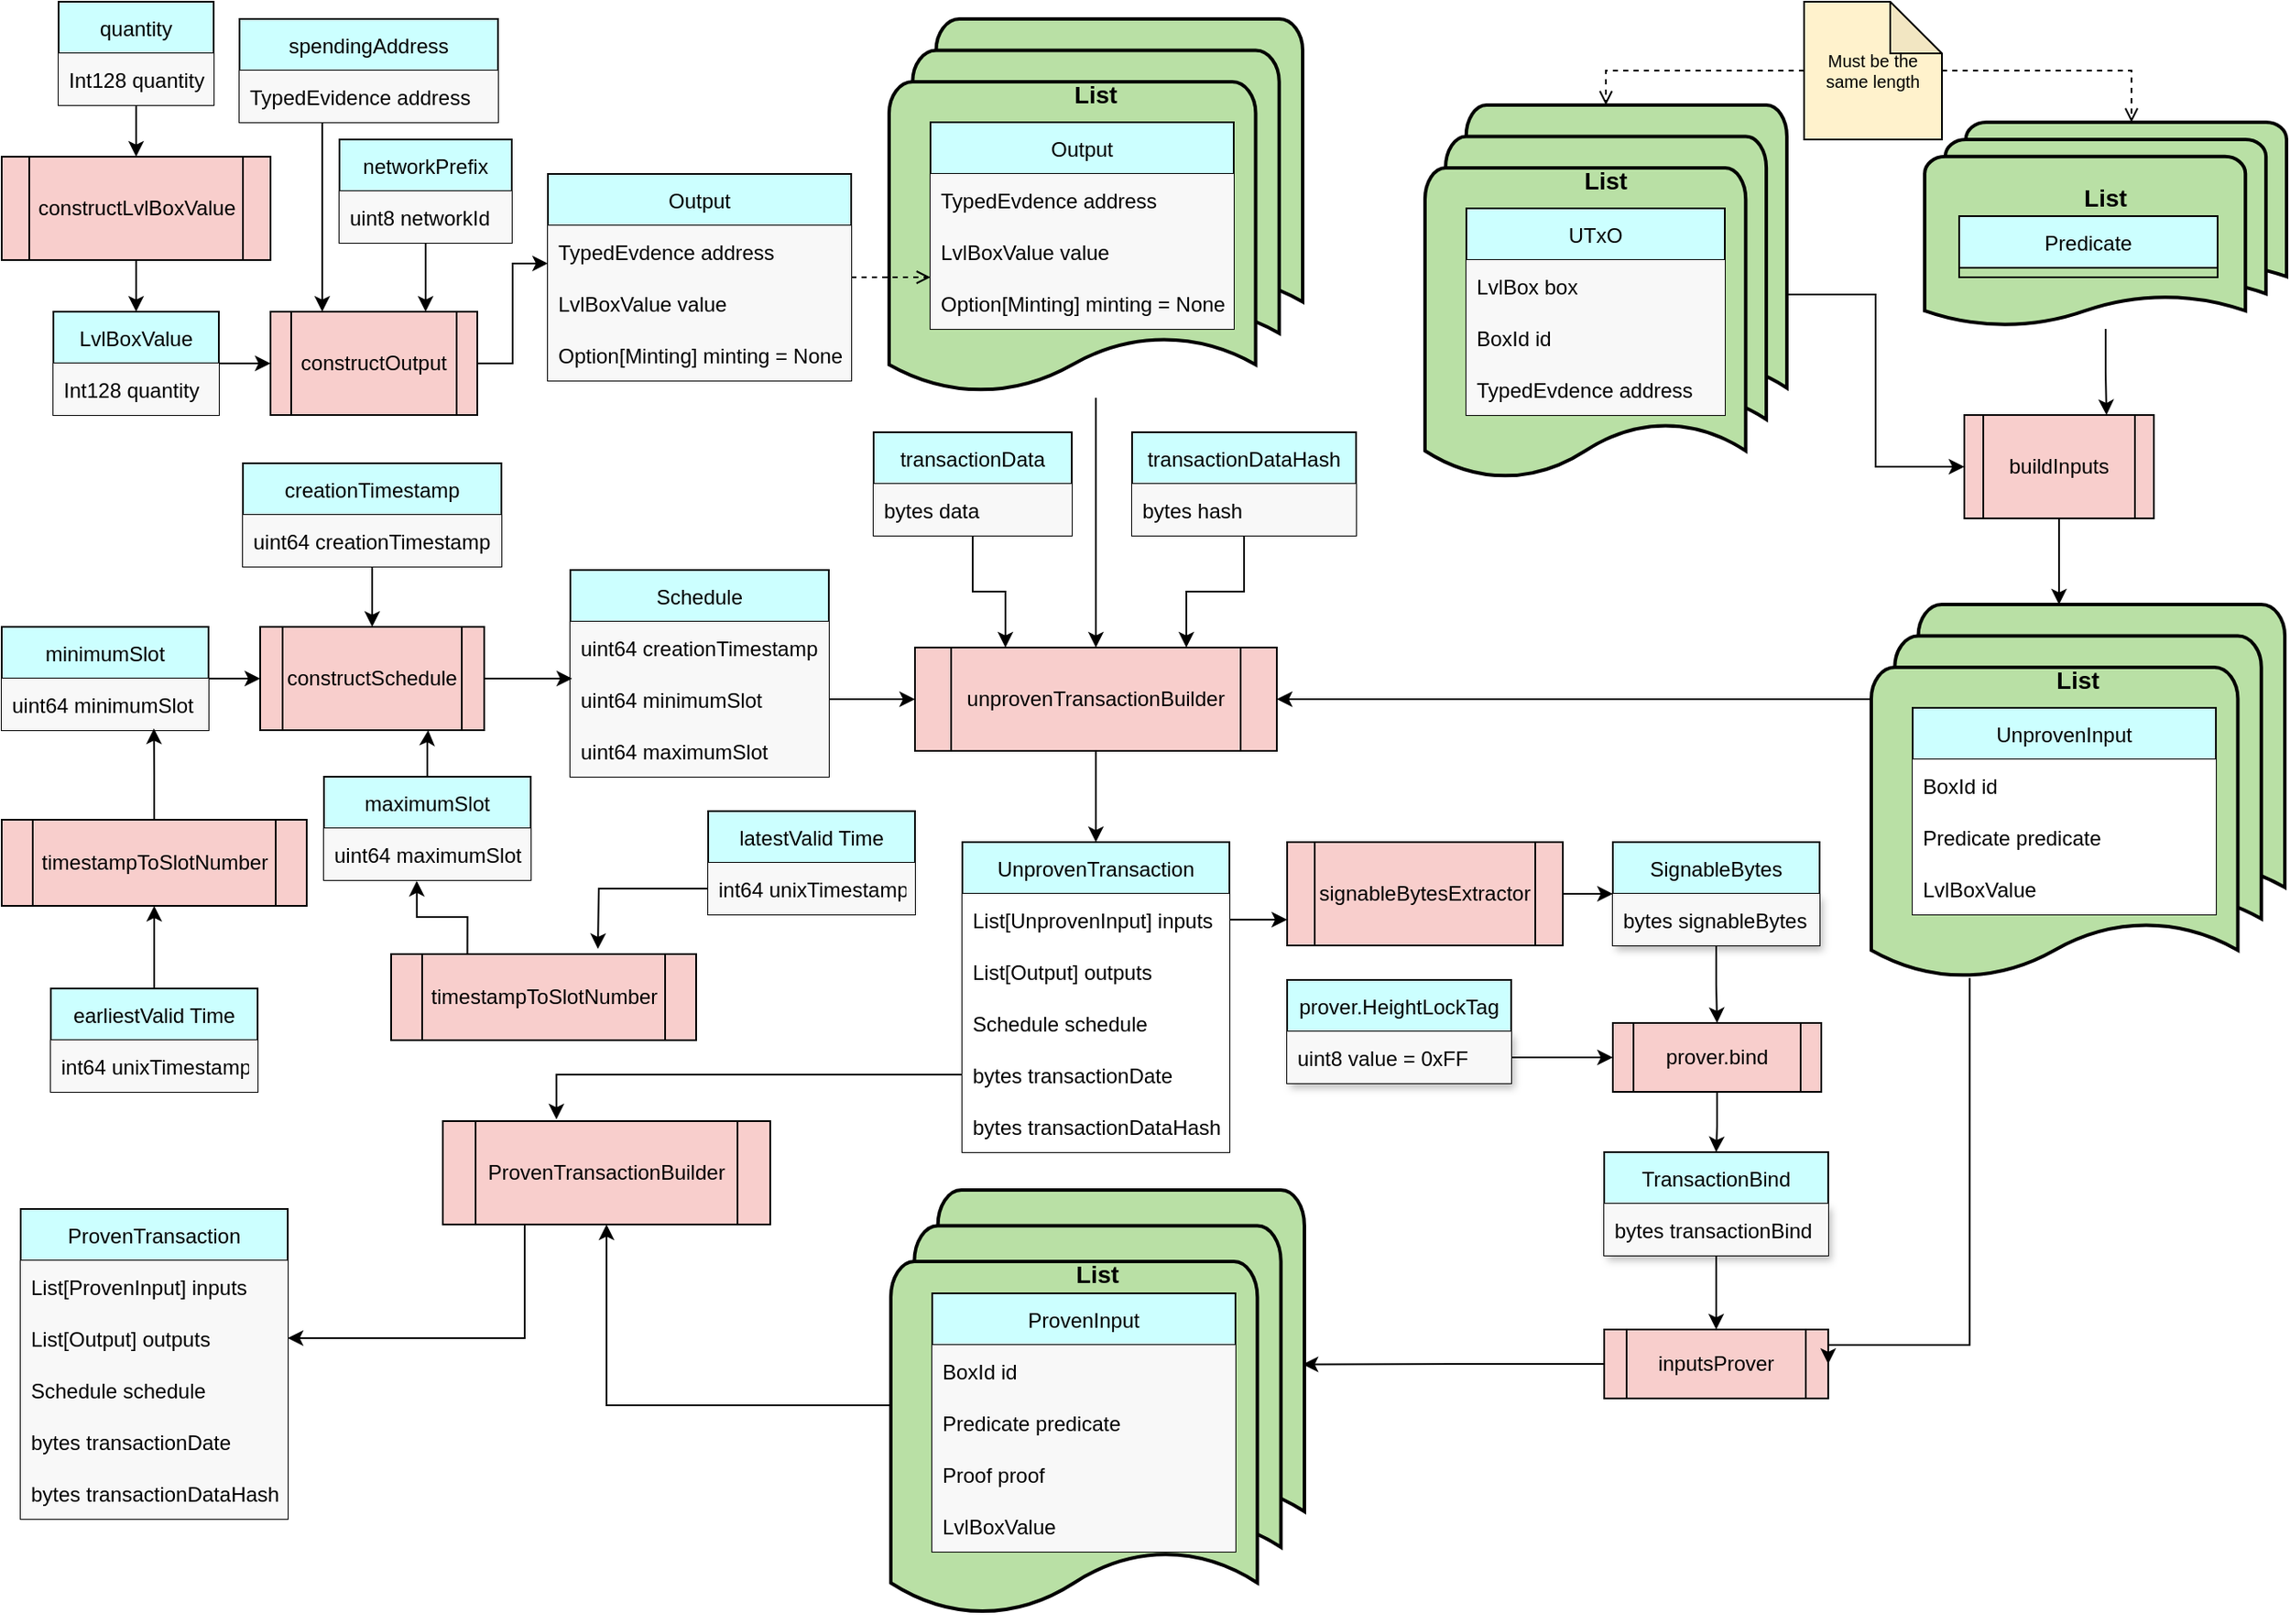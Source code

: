 <mxfile version="20.3.0" type="device"><diagram name="Page-1" id="5d7acffa-a066-3a61-03fe-96351882024d"><mxGraphModel dx="1874" dy="731" grid="1" gridSize="10" guides="1" tooltips="1" connect="1" arrows="1" fold="1" page="1" pageScale="1" pageWidth="1400" pageHeight="850" background="#ffffff" math="0" shadow="0"><root><mxCell id="0"/><mxCell id="1" parent="0"/><mxCell id="sriWzOIjUSl8KiTfI3hD-91" style="edgeStyle=orthogonalEdgeStyle;rounded=0;orthogonalLoop=1;jettySize=auto;html=1;entryX=0.5;entryY=0;entryDx=0;entryDy=0;fontSize=10;endArrow=classic;endFill=1;" parent="1" source="OVQh3rsFYcIik5YzVQmS-1" target="sriWzOIjUSl8KiTfI3hD-85" edge="1"><mxGeometry relative="1" as="geometry"/></mxCell><mxCell id="OVQh3rsFYcIik5YzVQmS-1" value="unprovenTransactionBuilder" style="shape=process;whiteSpace=wrap;html=1;backgroundOutline=1;fillColor=#F8CECC;" parent="1" vertex="1"><mxGeometry x="534" y="385" width="210" height="60" as="geometry"/></mxCell><mxCell id="OVQh3rsFYcIik5YzVQmS-2" value="Schedule" style="swimlane;fontStyle=0;childLayout=stackLayout;horizontal=1;startSize=30;horizontalStack=0;resizeParent=1;resizeParentMax=0;resizeLast=0;collapsible=1;marginBottom=0;fillColor=#CCFFFF;" parent="1" vertex="1"><mxGeometry x="334" y="340" width="150" height="120" as="geometry"/></mxCell><mxCell id="OVQh3rsFYcIik5YzVQmS-3" value="uint64 creationTimestamp" style="text;strokeColor=none;fillColor=#F8F8F8;align=left;verticalAlign=middle;spacingLeft=4;spacingRight=4;overflow=hidden;points=[[0,0.5],[1,0.5]];portConstraint=eastwest;rotatable=0;" parent="OVQh3rsFYcIik5YzVQmS-2" vertex="1"><mxGeometry y="30" width="150" height="30" as="geometry"/></mxCell><mxCell id="OVQh3rsFYcIik5YzVQmS-4" value="uint64 minimumSlot" style="text;strokeColor=none;fillColor=#F8F8F8;align=left;verticalAlign=middle;spacingLeft=4;spacingRight=4;overflow=hidden;points=[[0,0.5],[1,0.5]];portConstraint=eastwest;rotatable=0;" parent="OVQh3rsFYcIik5YzVQmS-2" vertex="1"><mxGeometry y="60" width="150" height="30" as="geometry"/></mxCell><mxCell id="OVQh3rsFYcIik5YzVQmS-5" value="uint64 maximumSlot" style="text;strokeColor=none;fillColor=#F8F8F8;align=left;verticalAlign=middle;spacingLeft=4;spacingRight=4;overflow=hidden;points=[[0,0.5],[1,0.5]];portConstraint=eastwest;rotatable=0;" parent="OVQh3rsFYcIik5YzVQmS-2" vertex="1"><mxGeometry y="90" width="150" height="30" as="geometry"/></mxCell><mxCell id="sriWzOIjUSl8KiTfI3hD-1" style="edgeStyle=orthogonalEdgeStyle;rounded=0;orthogonalLoop=1;jettySize=auto;html=1;entryX=0;entryY=0.5;entryDx=0;entryDy=0;" parent="1" source="OVQh3rsFYcIik5YzVQmS-4" target="OVQh3rsFYcIik5YzVQmS-1" edge="1"><mxGeometry relative="1" as="geometry"/></mxCell><mxCell id="sriWzOIjUSl8KiTfI3hD-3" style="edgeStyle=orthogonalEdgeStyle;rounded=0;orthogonalLoop=1;jettySize=auto;html=1;entryX=0.007;entryY=0.1;entryDx=0;entryDy=0;entryPerimeter=0;" parent="1" source="sriWzOIjUSl8KiTfI3hD-2" target="OVQh3rsFYcIik5YzVQmS-4" edge="1"><mxGeometry relative="1" as="geometry"/></mxCell><mxCell id="sriWzOIjUSl8KiTfI3hD-2" value="constructSchedule" style="shape=process;whiteSpace=wrap;html=1;backgroundOutline=1;fillColor=#F8CECC;" parent="1" vertex="1"><mxGeometry x="154" y="373" width="130" height="60" as="geometry"/></mxCell><mxCell id="sriWzOIjUSl8KiTfI3hD-9" style="edgeStyle=orthogonalEdgeStyle;rounded=0;orthogonalLoop=1;jettySize=auto;html=1;entryX=0.5;entryY=0;entryDx=0;entryDy=0;" parent="1" source="sriWzOIjUSl8KiTfI3hD-5" target="sriWzOIjUSl8KiTfI3hD-2" edge="1"><mxGeometry relative="1" as="geometry"/></mxCell><mxCell id="sriWzOIjUSl8KiTfI3hD-5" value="creationTimestamp" style="swimlane;fontStyle=0;childLayout=stackLayout;horizontal=1;startSize=30;horizontalStack=0;resizeParent=1;resizeParentMax=0;resizeLast=0;collapsible=1;marginBottom=0;fillColor=#CCFFFF;" parent="1" vertex="1"><mxGeometry x="144" y="278" width="150" height="60" as="geometry"/></mxCell><mxCell id="sriWzOIjUSl8KiTfI3hD-6" value="uint64 creationTimestamp" style="text;strokeColor=none;fillColor=#F8F8F8;align=left;verticalAlign=middle;spacingLeft=4;spacingRight=4;overflow=hidden;points=[[0,0.5],[1,0.5]];portConstraint=eastwest;rotatable=0;" parent="sriWzOIjUSl8KiTfI3hD-5" vertex="1"><mxGeometry y="30" width="150" height="30" as="geometry"/></mxCell><mxCell id="sriWzOIjUSl8KiTfI3hD-12" style="edgeStyle=orthogonalEdgeStyle;rounded=0;orthogonalLoop=1;jettySize=auto;html=1;entryX=0;entryY=0.5;entryDx=0;entryDy=0;" parent="1" source="sriWzOIjUSl8KiTfI3hD-10" target="sriWzOIjUSl8KiTfI3hD-2" edge="1"><mxGeometry relative="1" as="geometry"/></mxCell><mxCell id="sriWzOIjUSl8KiTfI3hD-10" value="minimumSlot" style="swimlane;fontStyle=0;childLayout=stackLayout;horizontal=1;startSize=30;horizontalStack=0;resizeParent=1;resizeParentMax=0;resizeLast=0;collapsible=1;marginBottom=0;fillColor=#CCFFFF;" parent="1" vertex="1"><mxGeometry x="4" y="373" width="120" height="60" as="geometry"/></mxCell><mxCell id="sriWzOIjUSl8KiTfI3hD-11" value="uint64 minimumSlot" style="text;strokeColor=none;fillColor=#F8F8F8;align=left;verticalAlign=middle;spacingLeft=4;spacingRight=4;overflow=hidden;points=[[0,0.5],[1,0.5]];portConstraint=eastwest;rotatable=0;" parent="sriWzOIjUSl8KiTfI3hD-10" vertex="1"><mxGeometry y="30" width="120" height="30" as="geometry"/></mxCell><mxCell id="sriWzOIjUSl8KiTfI3hD-15" style="edgeStyle=orthogonalEdgeStyle;rounded=0;orthogonalLoop=1;jettySize=auto;html=1;entryX=0.75;entryY=1;entryDx=0;entryDy=0;" parent="1" source="sriWzOIjUSl8KiTfI3hD-13" target="sriWzOIjUSl8KiTfI3hD-2" edge="1"><mxGeometry relative="1" as="geometry"/></mxCell><mxCell id="sriWzOIjUSl8KiTfI3hD-13" value="maximumSlot" style="swimlane;fontStyle=0;childLayout=stackLayout;horizontal=1;startSize=30;horizontalStack=0;resizeParent=1;resizeParentMax=0;resizeLast=0;collapsible=1;marginBottom=0;fillColor=#CCFFFF;" parent="1" vertex="1"><mxGeometry x="191" y="460" width="120" height="60" as="geometry"/></mxCell><mxCell id="sriWzOIjUSl8KiTfI3hD-14" value="uint64 maximumSlot" style="text;strokeColor=none;fillColor=#F8F8F8;align=left;verticalAlign=middle;spacingLeft=4;spacingRight=4;overflow=hidden;points=[[0,0.5],[1,0.5]];portConstraint=eastwest;rotatable=0;" parent="sriWzOIjUSl8KiTfI3hD-13" vertex="1"><mxGeometry y="30" width="120" height="30" as="geometry"/></mxCell><mxCell id="sriWzOIjUSl8KiTfI3hD-21" value="" style="group" parent="1" connectable="0" vertex="1"><mxGeometry x="830" y="70" width="210" height="220" as="geometry"/></mxCell><mxCell id="sriWzOIjUSl8KiTfI3hD-16" value="&lt;font style=&quot;&quot;&gt;&lt;font style=&quot;font-size: 10px;&quot;&gt;&lt;br&gt;&lt;/font&gt;&lt;br&gt;&lt;/font&gt;&lt;font style=&quot;font-size: 14px;&quot;&gt;&lt;b&gt;List&lt;/b&gt;&lt;/font&gt;" style="strokeWidth=2;html=1;shape=mxgraph.flowchart.multi-document;whiteSpace=wrap;fillColor=#B9E0A5;verticalAlign=top;" parent="sriWzOIjUSl8KiTfI3hD-21" vertex="1"><mxGeometry width="210" height="220" as="geometry"/></mxCell><mxCell id="sriWzOIjUSl8KiTfI3hD-17" value="UTxO" style="swimlane;fontStyle=0;childLayout=stackLayout;horizontal=1;startSize=30;horizontalStack=0;resizeParent=1;resizeParentMax=0;resizeLast=0;collapsible=1;marginBottom=0;fillColor=#CCFFFF;" parent="sriWzOIjUSl8KiTfI3hD-21" vertex="1"><mxGeometry x="24" y="60" width="150" height="120" as="geometry"/></mxCell><mxCell id="sriWzOIjUSl8KiTfI3hD-18" value="LvlBox box" style="text;strokeColor=none;fillColor=#F8F8F8;align=left;verticalAlign=middle;spacingLeft=4;spacingRight=4;overflow=hidden;points=[[0,0.5],[1,0.5]];portConstraint=eastwest;rotatable=0;" parent="sriWzOIjUSl8KiTfI3hD-17" vertex="1"><mxGeometry y="30" width="150" height="30" as="geometry"/></mxCell><mxCell id="sriWzOIjUSl8KiTfI3hD-19" value="BoxId id" style="text;strokeColor=none;fillColor=#F8F8F8;align=left;verticalAlign=middle;spacingLeft=4;spacingRight=4;overflow=hidden;points=[[0,0.5],[1,0.5]];portConstraint=eastwest;rotatable=0;" parent="sriWzOIjUSl8KiTfI3hD-17" vertex="1"><mxGeometry y="60" width="150" height="30" as="geometry"/></mxCell><mxCell id="sriWzOIjUSl8KiTfI3hD-20" value="TypedEvdence address" style="text;strokeColor=none;fillColor=#F8F8F8;align=left;verticalAlign=middle;spacingLeft=4;spacingRight=4;overflow=hidden;points=[[0,0.5],[1,0.5]];portConstraint=eastwest;rotatable=0;" parent="sriWzOIjUSl8KiTfI3hD-17" vertex="1"><mxGeometry y="90" width="150" height="30" as="geometry"/></mxCell><mxCell id="sriWzOIjUSl8KiTfI3hD-23" value="" style="group" parent="1" connectable="0" vertex="1"><mxGeometry x="519" y="20" width="240" height="220" as="geometry"/></mxCell><mxCell id="sriWzOIjUSl8KiTfI3hD-24" value="&lt;font style=&quot;&quot;&gt;&lt;font style=&quot;font-size: 10px;&quot;&gt;&lt;br&gt;&lt;/font&gt;&lt;br&gt;&lt;/font&gt;&lt;font style=&quot;font-size: 14px;&quot;&gt;&lt;b&gt;List&lt;/b&gt;&lt;/font&gt;" style="strokeWidth=2;html=1;shape=mxgraph.flowchart.multi-document;whiteSpace=wrap;fillColor=#B9E0A5;verticalAlign=top;" parent="sriWzOIjUSl8KiTfI3hD-23" vertex="1"><mxGeometry width="240" height="220" as="geometry"/></mxCell><mxCell id="sriWzOIjUSl8KiTfI3hD-25" value="Output" style="swimlane;fontStyle=0;childLayout=stackLayout;horizontal=1;startSize=30;horizontalStack=0;resizeParent=1;resizeParentMax=0;resizeLast=0;collapsible=1;marginBottom=0;fillColor=#CCFFFF;" parent="sriWzOIjUSl8KiTfI3hD-23" vertex="1"><mxGeometry x="24" y="60" width="176" height="120" as="geometry"/></mxCell><mxCell id="sriWzOIjUSl8KiTfI3hD-26" value="TypedEvdence address" style="text;strokeColor=none;fillColor=#F8F8F8;align=left;verticalAlign=middle;spacingLeft=4;spacingRight=4;overflow=hidden;points=[[0,0.5],[1,0.5]];portConstraint=eastwest;rotatable=0;" parent="sriWzOIjUSl8KiTfI3hD-25" vertex="1"><mxGeometry y="30" width="176" height="30" as="geometry"/></mxCell><mxCell id="sriWzOIjUSl8KiTfI3hD-27" value="LvlBoxValue value" style="text;strokeColor=none;fillColor=#F8F8F8;align=left;verticalAlign=middle;spacingLeft=4;spacingRight=4;overflow=hidden;points=[[0,0.5],[1,0.5]];portConstraint=eastwest;rotatable=0;" parent="sriWzOIjUSl8KiTfI3hD-25" vertex="1"><mxGeometry y="60" width="176" height="30" as="geometry"/></mxCell><mxCell id="sriWzOIjUSl8KiTfI3hD-28" value="Option[Minting] minting = None" style="text;strokeColor=none;fillColor=#F8F8F8;align=left;verticalAlign=middle;spacingLeft=4;spacingRight=4;overflow=hidden;points=[[0,0.5],[1,0.5]];portConstraint=eastwest;rotatable=0;" parent="sriWzOIjUSl8KiTfI3hD-25" vertex="1"><mxGeometry y="90" width="176" height="30" as="geometry"/></mxCell><mxCell id="sriWzOIjUSl8KiTfI3hD-29" style="edgeStyle=orthogonalEdgeStyle;rounded=0;orthogonalLoop=1;jettySize=auto;html=1;entryX=0.5;entryY=0;entryDx=0;entryDy=0;fontSize=10;" parent="1" source="sriWzOIjUSl8KiTfI3hD-24" target="OVQh3rsFYcIik5YzVQmS-1" edge="1"><mxGeometry relative="1" as="geometry"/></mxCell><mxCell id="sriWzOIjUSl8KiTfI3hD-33" style="edgeStyle=orthogonalEdgeStyle;rounded=0;orthogonalLoop=1;jettySize=auto;html=1;entryX=0.5;entryY=0;entryDx=0;entryDy=0;fontSize=10;" parent="1" source="sriWzOIjUSl8KiTfI3hD-30" target="sriWzOIjUSl8KiTfI3hD-32" edge="1"><mxGeometry relative="1" as="geometry"/></mxCell><mxCell id="sriWzOIjUSl8KiTfI3hD-30" value="quantity" style="swimlane;fontStyle=0;childLayout=stackLayout;horizontal=1;startSize=30;horizontalStack=0;resizeParent=1;resizeParentMax=0;resizeLast=0;collapsible=1;marginBottom=0;fillColor=#CCFFFF;" parent="1" vertex="1"><mxGeometry x="37" y="10" width="90" height="60" as="geometry"/></mxCell><mxCell id="sriWzOIjUSl8KiTfI3hD-31" value="Int128 quantity" style="text;strokeColor=none;fillColor=#F8F8F8;align=left;verticalAlign=middle;spacingLeft=4;spacingRight=4;overflow=hidden;points=[[0,0.5],[1,0.5]];portConstraint=eastwest;rotatable=0;" parent="sriWzOIjUSl8KiTfI3hD-30" vertex="1"><mxGeometry y="30" width="90" height="30" as="geometry"/></mxCell><mxCell id="sriWzOIjUSl8KiTfI3hD-37" style="edgeStyle=orthogonalEdgeStyle;rounded=0;orthogonalLoop=1;jettySize=auto;html=1;entryX=0.5;entryY=0;entryDx=0;entryDy=0;fontSize=10;" parent="1" source="sriWzOIjUSl8KiTfI3hD-32" target="sriWzOIjUSl8KiTfI3hD-34" edge="1"><mxGeometry relative="1" as="geometry"/></mxCell><mxCell id="sriWzOIjUSl8KiTfI3hD-32" value="constructLvlBoxValue" style="shape=process;whiteSpace=wrap;html=1;backgroundOutline=1;fillColor=#F8CECC;" parent="1" vertex="1"><mxGeometry x="4" y="100" width="156" height="60" as="geometry"/></mxCell><mxCell id="sriWzOIjUSl8KiTfI3hD-39" style="edgeStyle=orthogonalEdgeStyle;rounded=0;orthogonalLoop=1;jettySize=auto;html=1;fontSize=10;" parent="1" source="sriWzOIjUSl8KiTfI3hD-34" target="sriWzOIjUSl8KiTfI3hD-38" edge="1"><mxGeometry relative="1" as="geometry"/></mxCell><mxCell id="sriWzOIjUSl8KiTfI3hD-34" value="LvlBoxValue" style="swimlane;fontStyle=0;childLayout=stackLayout;horizontal=1;startSize=30;horizontalStack=0;resizeParent=1;resizeParentMax=0;resizeLast=0;collapsible=1;marginBottom=0;fillColor=#CCFFFF;" parent="1" vertex="1"><mxGeometry x="34" y="190" width="96" height="60" as="geometry"/></mxCell><mxCell id="sriWzOIjUSl8KiTfI3hD-35" value="Int128 quantity" style="text;strokeColor=none;fillColor=#F8F8F8;align=left;verticalAlign=middle;spacingLeft=4;spacingRight=4;overflow=hidden;points=[[0,0.5],[1,0.5]];portConstraint=eastwest;rotatable=0;" parent="sriWzOIjUSl8KiTfI3hD-34" vertex="1"><mxGeometry y="30" width="96" height="30" as="geometry"/></mxCell><mxCell id="sriWzOIjUSl8KiTfI3hD-51" style="edgeStyle=orthogonalEdgeStyle;rounded=0;orthogonalLoop=1;jettySize=auto;html=1;entryX=0;entryY=0.733;entryDx=0;entryDy=0;entryPerimeter=0;fontSize=10;exitX=1;exitY=0.5;exitDx=0;exitDy=0;" parent="1" source="sriWzOIjUSl8KiTfI3hD-38" target="sriWzOIjUSl8KiTfI3hD-48" edge="1"><mxGeometry relative="1" as="geometry"/></mxCell><mxCell id="sriWzOIjUSl8KiTfI3hD-38" value="constructOutput" style="shape=process;whiteSpace=wrap;html=1;backgroundOutline=1;fillColor=#F8CECC;" parent="1" vertex="1"><mxGeometry x="160" y="190" width="120" height="60" as="geometry"/></mxCell><mxCell id="sriWzOIjUSl8KiTfI3hD-43" style="edgeStyle=orthogonalEdgeStyle;rounded=0;orthogonalLoop=1;jettySize=auto;html=1;entryX=0.25;entryY=0;entryDx=0;entryDy=0;fontSize=10;exitX=0.32;exitY=1;exitDx=0;exitDy=0;exitPerimeter=0;" parent="1" source="sriWzOIjUSl8KiTfI3hD-41" target="sriWzOIjUSl8KiTfI3hD-38" edge="1"><mxGeometry relative="1" as="geometry"/></mxCell><mxCell id="sriWzOIjUSl8KiTfI3hD-40" value="spendingAddress" style="swimlane;fontStyle=0;childLayout=stackLayout;horizontal=1;startSize=30;horizontalStack=0;resizeParent=1;resizeParentMax=0;resizeLast=0;collapsible=1;marginBottom=0;fillColor=#CCFFFF;" parent="1" vertex="1"><mxGeometry x="142" y="20" width="150" height="60" as="geometry"/></mxCell><mxCell id="sriWzOIjUSl8KiTfI3hD-41" value="TypedEvidence address" style="text;strokeColor=none;fillColor=#F8F8F8;align=left;verticalAlign=middle;spacingLeft=4;spacingRight=4;overflow=hidden;points=[[0,0.5],[1,0.5]];portConstraint=eastwest;rotatable=0;" parent="sriWzOIjUSl8KiTfI3hD-40" vertex="1"><mxGeometry y="30" width="150" height="30" as="geometry"/></mxCell><mxCell id="sriWzOIjUSl8KiTfI3hD-46" style="edgeStyle=orthogonalEdgeStyle;rounded=0;orthogonalLoop=1;jettySize=auto;html=1;entryX=0.75;entryY=0;entryDx=0;entryDy=0;fontSize=10;" parent="1" source="sriWzOIjUSl8KiTfI3hD-44" target="sriWzOIjUSl8KiTfI3hD-38" edge="1"><mxGeometry relative="1" as="geometry"/></mxCell><mxCell id="sriWzOIjUSl8KiTfI3hD-44" value="networkPrefix" style="swimlane;fontStyle=0;childLayout=stackLayout;horizontal=1;startSize=30;horizontalStack=0;resizeParent=1;resizeParentMax=0;resizeLast=0;collapsible=1;marginBottom=0;fillColor=#CCFFFF;" parent="1" vertex="1"><mxGeometry x="200" y="90" width="100" height="60" as="geometry"/></mxCell><mxCell id="sriWzOIjUSl8KiTfI3hD-45" value="uint8 networkId" style="text;strokeColor=none;fillColor=#F8F8F8;align=left;verticalAlign=middle;spacingLeft=4;spacingRight=4;overflow=hidden;points=[[0,0.5],[1,0.5]];portConstraint=eastwest;rotatable=0;" parent="sriWzOIjUSl8KiTfI3hD-44" vertex="1"><mxGeometry y="30" width="100" height="30" as="geometry"/></mxCell><mxCell id="sriWzOIjUSl8KiTfI3hD-54" style="edgeStyle=orthogonalEdgeStyle;rounded=0;orthogonalLoop=1;jettySize=auto;html=1;entryX=0;entryY=0.75;entryDx=0;entryDy=0;fontSize=10;dashed=1;endArrow=open;endFill=0;" parent="1" source="sriWzOIjUSl8KiTfI3hD-47" target="sriWzOIjUSl8KiTfI3hD-25" edge="1"><mxGeometry relative="1" as="geometry"/></mxCell><mxCell id="sriWzOIjUSl8KiTfI3hD-47" value="Output" style="swimlane;fontStyle=0;childLayout=stackLayout;horizontal=1;startSize=30;horizontalStack=0;resizeParent=1;resizeParentMax=0;resizeLast=0;collapsible=1;marginBottom=0;fillColor=#CCFFFF;" parent="1" vertex="1"><mxGeometry x="321" y="110" width="176" height="120" as="geometry"/></mxCell><mxCell id="sriWzOIjUSl8KiTfI3hD-48" value="TypedEvdence address" style="text;strokeColor=none;fillColor=#F8F8F8;align=left;verticalAlign=middle;spacingLeft=4;spacingRight=4;overflow=hidden;points=[[0,0.5],[1,0.5]];portConstraint=eastwest;rotatable=0;" parent="sriWzOIjUSl8KiTfI3hD-47" vertex="1"><mxGeometry y="30" width="176" height="30" as="geometry"/></mxCell><mxCell id="sriWzOIjUSl8KiTfI3hD-49" value="LvlBoxValue value" style="text;strokeColor=none;fillColor=#F8F8F8;align=left;verticalAlign=middle;spacingLeft=4;spacingRight=4;overflow=hidden;points=[[0,0.5],[1,0.5]];portConstraint=eastwest;rotatable=0;" parent="sriWzOIjUSl8KiTfI3hD-47" vertex="1"><mxGeometry y="60" width="176" height="30" as="geometry"/></mxCell><mxCell id="sriWzOIjUSl8KiTfI3hD-50" value="Option[Minting] minting = None" style="text;strokeColor=none;fillColor=#F8F8F8;align=left;verticalAlign=middle;spacingLeft=4;spacingRight=4;overflow=hidden;points=[[0,0.5],[1,0.5]];portConstraint=eastwest;rotatable=0;" parent="sriWzOIjUSl8KiTfI3hD-47" vertex="1"><mxGeometry y="90" width="176" height="30" as="geometry"/></mxCell><mxCell id="sriWzOIjUSl8KiTfI3hD-68" style="edgeStyle=orthogonalEdgeStyle;rounded=0;orthogonalLoop=1;jettySize=auto;html=1;entryX=0.75;entryY=0;entryDx=0;entryDy=0;fontSize=10;endArrow=classic;endFill=1;" parent="1" source="sriWzOIjUSl8KiTfI3hD-56" target="sriWzOIjUSl8KiTfI3hD-65" edge="1"><mxGeometry relative="1" as="geometry"/></mxCell><mxCell id="sriWzOIjUSl8KiTfI3hD-56" value="&lt;font style=&quot;&quot;&gt;&lt;font style=&quot;font-size: 10px;&quot;&gt;&lt;br&gt;&lt;/font&gt;&lt;br&gt;&lt;/font&gt;&lt;font style=&quot;font-size: 14px;&quot;&gt;&lt;b&gt;List&lt;/b&gt;&lt;/font&gt;" style="strokeWidth=2;html=1;shape=mxgraph.flowchart.multi-document;whiteSpace=wrap;fillColor=#B9E0A5;verticalAlign=top;" parent="1" vertex="1"><mxGeometry x="1120" y="80" width="210" height="120" as="geometry"/></mxCell><mxCell id="sriWzOIjUSl8KiTfI3hD-62" style="edgeStyle=orthogonalEdgeStyle;rounded=0;orthogonalLoop=1;jettySize=auto;html=1;entryX=0.5;entryY=0;entryDx=0;entryDy=0;entryPerimeter=0;dashed=1;fontSize=10;endArrow=open;endFill=0;" parent="1" source="sriWzOIjUSl8KiTfI3hD-61" target="sriWzOIjUSl8KiTfI3hD-16" edge="1"><mxGeometry relative="1" as="geometry"/></mxCell><mxCell id="sriWzOIjUSl8KiTfI3hD-64" style="edgeStyle=orthogonalEdgeStyle;rounded=0;orthogonalLoop=1;jettySize=auto;html=1;dashed=1;fontSize=10;endArrow=open;endFill=0;" parent="1" source="sriWzOIjUSl8KiTfI3hD-61" edge="1"><mxGeometry relative="1" as="geometry"><mxPoint x="1240" y="80" as="targetPoint"/><Array as="points"><mxPoint x="1240" y="50"/></Array></mxGeometry></mxCell><mxCell id="sriWzOIjUSl8KiTfI3hD-61" value="Must be the same length" style="shape=note;whiteSpace=wrap;html=1;backgroundOutline=1;darkOpacity=0.05;fontSize=10;fillColor=#FFF2CC;" parent="1" vertex="1"><mxGeometry x="1050" y="10" width="80" height="80" as="geometry"/></mxCell><mxCell id="sriWzOIjUSl8KiTfI3hD-55" value="" style="group" parent="1" connectable="0" vertex="1"><mxGeometry x="1090" y="80" width="210" height="150" as="geometry"/></mxCell><mxCell id="sriWzOIjUSl8KiTfI3hD-57" value="Predicate" style="swimlane;fontStyle=0;childLayout=stackLayout;horizontal=1;startSize=30;horizontalStack=0;resizeParent=1;resizeParentMax=0;resizeLast=0;collapsible=1;marginBottom=0;fillColor=#CCFFFF;" parent="sriWzOIjUSl8KiTfI3hD-55" vertex="1"><mxGeometry x="50" y="54.55" width="150" height="35.45" as="geometry"/></mxCell><mxCell id="sriWzOIjUSl8KiTfI3hD-77" style="edgeStyle=orthogonalEdgeStyle;rounded=0;orthogonalLoop=1;jettySize=auto;html=1;entryX=0.454;entryY=0;entryDx=0;entryDy=0;entryPerimeter=0;fontSize=10;endArrow=classic;endFill=1;" parent="1" source="sriWzOIjUSl8KiTfI3hD-65" target="sriWzOIjUSl8KiTfI3hD-72" edge="1"><mxGeometry relative="1" as="geometry"/></mxCell><mxCell id="sriWzOIjUSl8KiTfI3hD-65" value="buildInputs" style="shape=process;whiteSpace=wrap;html=1;backgroundOutline=1;fillColor=#F8CECC;" parent="1" vertex="1"><mxGeometry x="1143" y="250" width="110" height="60" as="geometry"/></mxCell><mxCell id="sriWzOIjUSl8KiTfI3hD-67" style="edgeStyle=orthogonalEdgeStyle;rounded=0;orthogonalLoop=1;jettySize=auto;html=1;entryX=0;entryY=0.5;entryDx=0;entryDy=0;fontSize=10;endArrow=classic;endFill=1;" parent="1" source="sriWzOIjUSl8KiTfI3hD-16" target="sriWzOIjUSl8KiTfI3hD-65" edge="1"><mxGeometry relative="1" as="geometry"/></mxCell><mxCell id="sriWzOIjUSl8KiTfI3hD-71" value="" style="group" parent="1" connectable="0" vertex="1"><mxGeometry x="1089" y="360" width="240" height="220" as="geometry"/></mxCell><mxCell id="sriWzOIjUSl8KiTfI3hD-72" value="&lt;font style=&quot;&quot;&gt;&lt;font style=&quot;font-size: 10px;&quot;&gt;&lt;br&gt;&lt;/font&gt;&lt;br&gt;&lt;/font&gt;&lt;font style=&quot;font-size: 14px;&quot;&gt;&lt;b&gt;List&lt;/b&gt;&lt;/font&gt;" style="strokeWidth=2;html=1;shape=mxgraph.flowchart.multi-document;whiteSpace=wrap;fillColor=#B9E0A5;verticalAlign=top;" parent="sriWzOIjUSl8KiTfI3hD-71" vertex="1"><mxGeometry width="240" height="220" as="geometry"/></mxCell><mxCell id="sriWzOIjUSl8KiTfI3hD-73" value="UnprovenInput" style="swimlane;fontStyle=0;childLayout=stackLayout;horizontal=1;startSize=30;horizontalStack=0;resizeParent=1;resizeParentMax=0;resizeLast=0;collapsible=1;marginBottom=0;fillColor=#CCFFFF;" parent="sriWzOIjUSl8KiTfI3hD-71" vertex="1"><mxGeometry x="24" y="60" width="176" height="120" as="geometry"/></mxCell><mxCell id="sriWzOIjUSl8KiTfI3hD-74" value="BoxId id" style="text;strokeColor=none;fillColor=#FFFFFF;align=left;verticalAlign=middle;spacingLeft=4;spacingRight=4;overflow=hidden;points=[[0,0.5],[1,0.5]];portConstraint=eastwest;rotatable=0;" parent="sriWzOIjUSl8KiTfI3hD-73" vertex="1"><mxGeometry y="30" width="176" height="30" as="geometry"/></mxCell><mxCell id="sriWzOIjUSl8KiTfI3hD-75" value="Predicate predicate" style="text;strokeColor=none;fillColor=#FFFFFF;align=left;verticalAlign=middle;spacingLeft=4;spacingRight=4;overflow=hidden;points=[[0,0.5],[1,0.5]];portConstraint=eastwest;rotatable=0;" parent="sriWzOIjUSl8KiTfI3hD-73" vertex="1"><mxGeometry y="60" width="176" height="30" as="geometry"/></mxCell><mxCell id="sriWzOIjUSl8KiTfI3hD-76" value="LvlBoxValue" style="text;strokeColor=none;fillColor=#FFFFFF;align=left;verticalAlign=middle;spacingLeft=4;spacingRight=4;overflow=hidden;points=[[0,0.5],[1,0.5]];portConstraint=eastwest;rotatable=0;" parent="sriWzOIjUSl8KiTfI3hD-73" vertex="1"><mxGeometry y="90" width="176" height="30" as="geometry"/></mxCell><mxCell id="sriWzOIjUSl8KiTfI3hD-78" style="edgeStyle=orthogonalEdgeStyle;rounded=0;orthogonalLoop=1;jettySize=auto;html=1;entryX=1;entryY=0.5;entryDx=0;entryDy=0;fontSize=10;endArrow=classic;endFill=1;exitX=-0.004;exitY=0.25;exitDx=0;exitDy=0;exitPerimeter=0;" parent="1" source="sriWzOIjUSl8KiTfI3hD-72" target="OVQh3rsFYcIik5YzVQmS-1" edge="1"><mxGeometry relative="1" as="geometry"><mxPoint x="1090" y="450" as="sourcePoint"/><Array as="points"/></mxGeometry></mxCell><mxCell id="sriWzOIjUSl8KiTfI3hD-81" style="edgeStyle=orthogonalEdgeStyle;rounded=0;orthogonalLoop=1;jettySize=auto;html=1;entryX=0.25;entryY=0;entryDx=0;entryDy=0;fontSize=10;endArrow=classic;endFill=1;" parent="1" source="sriWzOIjUSl8KiTfI3hD-79" target="OVQh3rsFYcIik5YzVQmS-1" edge="1"><mxGeometry relative="1" as="geometry"/></mxCell><mxCell id="sriWzOIjUSl8KiTfI3hD-79" value="transactionData" style="swimlane;fontStyle=0;childLayout=stackLayout;horizontal=1;startSize=30;horizontalStack=0;resizeParent=1;resizeParentMax=0;resizeLast=0;collapsible=1;marginBottom=0;fillColor=#CCFFFF;" parent="1" vertex="1"><mxGeometry x="510" y="260" width="115" height="60" as="geometry"/></mxCell><mxCell id="sriWzOIjUSl8KiTfI3hD-80" value="bytes data" style="text;strokeColor=none;fillColor=#F8F8F8;align=left;verticalAlign=middle;spacingLeft=4;spacingRight=4;overflow=hidden;points=[[0,0.5],[1,0.5]];portConstraint=eastwest;rotatable=0;" parent="sriWzOIjUSl8KiTfI3hD-79" vertex="1"><mxGeometry y="30" width="115" height="30" as="geometry"/></mxCell><mxCell id="sriWzOIjUSl8KiTfI3hD-84" style="edgeStyle=orthogonalEdgeStyle;rounded=0;orthogonalLoop=1;jettySize=auto;html=1;entryX=0.75;entryY=0;entryDx=0;entryDy=0;fontSize=10;endArrow=classic;endFill=1;" parent="1" source="sriWzOIjUSl8KiTfI3hD-82" target="OVQh3rsFYcIik5YzVQmS-1" edge="1"><mxGeometry relative="1" as="geometry"/></mxCell><mxCell id="sriWzOIjUSl8KiTfI3hD-82" value="transactionDataHash" style="swimlane;fontStyle=0;childLayout=stackLayout;horizontal=1;startSize=30;horizontalStack=0;resizeParent=1;resizeParentMax=0;resizeLast=0;collapsible=1;marginBottom=0;fillColor=#CCFFFF;" parent="1" vertex="1"><mxGeometry x="660" y="260" width="130" height="60" as="geometry"/></mxCell><mxCell id="sriWzOIjUSl8KiTfI3hD-83" value="bytes hash" style="text;strokeColor=none;fillColor=#F8F8F8;align=left;verticalAlign=middle;spacingLeft=4;spacingRight=4;overflow=hidden;points=[[0,0.5],[1,0.5]];portConstraint=eastwest;rotatable=0;" parent="sriWzOIjUSl8KiTfI3hD-82" vertex="1"><mxGeometry y="30" width="130" height="30" as="geometry"/></mxCell><mxCell id="sriWzOIjUSl8KiTfI3hD-118" style="edgeStyle=orthogonalEdgeStyle;rounded=0;orthogonalLoop=1;jettySize=auto;html=1;entryX=0.347;entryY=-0.017;entryDx=0;entryDy=0;entryPerimeter=0;fontSize=18;endArrow=classic;endFill=1;" parent="1" source="sriWzOIjUSl8KiTfI3hD-89" target="sriWzOIjUSl8KiTfI3hD-116" edge="1"><mxGeometry relative="1" as="geometry"/></mxCell><mxCell id="sriWzOIjUSl8KiTfI3hD-85" value="UnprovenTransaction" style="swimlane;fontStyle=0;childLayout=stackLayout;horizontal=1;startSize=30;horizontalStack=0;resizeParent=1;resizeParentMax=0;resizeLast=0;collapsible=1;marginBottom=0;fillColor=#CCFFFF;container=0;" parent="1" vertex="1"><mxGeometry x="561.5" y="498" width="155" height="180" as="geometry"/></mxCell><mxCell id="sriWzOIjUSl8KiTfI3hD-86" value="List[UnprovenInput] inputs" style="text;strokeColor=none;fillColor=#FFFFFF;align=left;verticalAlign=middle;spacingLeft=4;spacingRight=4;overflow=hidden;points=[[0,0.5],[1,0.5]];portConstraint=eastwest;rotatable=0;" parent="sriWzOIjUSl8KiTfI3hD-85" vertex="1"><mxGeometry y="30" width="155" height="30" as="geometry"/></mxCell><mxCell id="sriWzOIjUSl8KiTfI3hD-87" value="List[Output] outputs" style="text;strokeColor=none;fillColor=#FFFFFF;align=left;verticalAlign=middle;spacingLeft=4;spacingRight=4;overflow=hidden;points=[[0,0.5],[1,0.5]];portConstraint=eastwest;rotatable=0;" parent="sriWzOIjUSl8KiTfI3hD-85" vertex="1"><mxGeometry y="60" width="155" height="30" as="geometry"/></mxCell><mxCell id="sriWzOIjUSl8KiTfI3hD-88" value="Schedule schedule" style="text;strokeColor=none;fillColor=#FFFFFF;align=left;verticalAlign=middle;spacingLeft=4;spacingRight=4;overflow=hidden;points=[[0,0.5],[1,0.5]];portConstraint=eastwest;rotatable=0;" parent="sriWzOIjUSl8KiTfI3hD-85" vertex="1"><mxGeometry y="90" width="155" height="30" as="geometry"/></mxCell><mxCell id="sriWzOIjUSl8KiTfI3hD-89" value="bytes transactionDate" style="text;strokeColor=none;fillColor=#FFFFFF;align=left;verticalAlign=middle;spacingLeft=4;spacingRight=4;overflow=hidden;points=[[0,0.5],[1,0.5]];portConstraint=eastwest;rotatable=0;" parent="sriWzOIjUSl8KiTfI3hD-85" vertex="1"><mxGeometry y="120" width="155" height="30" as="geometry"/></mxCell><mxCell id="sriWzOIjUSl8KiTfI3hD-90" value="bytes transactionDataHash" style="text;strokeColor=none;fillColor=#FFFFFF;align=left;verticalAlign=middle;spacingLeft=4;spacingRight=4;overflow=hidden;points=[[0,0.5],[1,0.5]];portConstraint=eastwest;rotatable=0;" parent="sriWzOIjUSl8KiTfI3hD-85" vertex="1"><mxGeometry y="150" width="155" height="30" as="geometry"/></mxCell><mxCell id="sriWzOIjUSl8KiTfI3hD-96" style="edgeStyle=orthogonalEdgeStyle;rounded=0;orthogonalLoop=1;jettySize=auto;html=1;exitX=1;exitY=0.5;exitDx=0;exitDy=0;fontSize=10;endArrow=classic;endFill=1;" parent="1" source="sriWzOIjUSl8KiTfI3hD-92" target="sriWzOIjUSl8KiTfI3hD-94" edge="1"><mxGeometry relative="1" as="geometry"/></mxCell><mxCell id="sriWzOIjUSl8KiTfI3hD-92" value="signableBytesExtractor" style="shape=process;whiteSpace=wrap;html=1;backgroundOutline=1;fillColor=#F8CECC;" parent="1" vertex="1"><mxGeometry x="750" y="498" width="160" height="60" as="geometry"/></mxCell><mxCell id="sriWzOIjUSl8KiTfI3hD-93" style="edgeStyle=orthogonalEdgeStyle;rounded=0;orthogonalLoop=1;jettySize=auto;html=1;entryX=0;entryY=0.75;entryDx=0;entryDy=0;fontSize=10;endArrow=classic;endFill=1;exitX=1;exitY=0.25;exitDx=0;exitDy=0;" parent="1" source="sriWzOIjUSl8KiTfI3hD-85" target="sriWzOIjUSl8KiTfI3hD-92" edge="1"><mxGeometry relative="1" as="geometry"><Array as="points"><mxPoint x="717" y="543"/></Array></mxGeometry></mxCell><mxCell id="sriWzOIjUSl8KiTfI3hD-98" style="edgeStyle=orthogonalEdgeStyle;rounded=0;orthogonalLoop=1;jettySize=auto;html=1;entryX=0.5;entryY=0;entryDx=0;entryDy=0;fontSize=10;endArrow=classic;endFill=1;" parent="1" source="sriWzOIjUSl8KiTfI3hD-94" target="sriWzOIjUSl8KiTfI3hD-97" edge="1"><mxGeometry relative="1" as="geometry"/></mxCell><mxCell id="sriWzOIjUSl8KiTfI3hD-94" value="SignableBytes" style="swimlane;fontStyle=0;childLayout=stackLayout;horizontal=1;startSize=30;horizontalStack=0;resizeParent=1;resizeParentMax=0;resizeLast=0;collapsible=1;marginBottom=0;fillColor=#CCFFFF;" parent="1" vertex="1"><mxGeometry x="939" y="498" width="120" height="60" as="geometry"/></mxCell><mxCell id="sriWzOIjUSl8KiTfI3hD-95" value="bytes signableBytes" style="text;strokeColor=none;fillColor=#F8F8F8;align=left;verticalAlign=middle;spacingLeft=4;spacingRight=4;overflow=hidden;points=[[0,0.5],[1,0.5]];portConstraint=eastwest;rotatable=0;shadow=1;" parent="sriWzOIjUSl8KiTfI3hD-94" vertex="1"><mxGeometry y="30" width="120" height="30" as="geometry"/></mxCell><mxCell id="sriWzOIjUSl8KiTfI3hD-104" style="edgeStyle=orthogonalEdgeStyle;rounded=0;orthogonalLoop=1;jettySize=auto;html=1;entryX=0.5;entryY=0;entryDx=0;entryDy=0;fontSize=10;endArrow=classic;endFill=1;" parent="1" source="sriWzOIjUSl8KiTfI3hD-97" target="sriWzOIjUSl8KiTfI3hD-102" edge="1"><mxGeometry relative="1" as="geometry"/></mxCell><mxCell id="sriWzOIjUSl8KiTfI3hD-97" value="prover.bind" style="shape=process;whiteSpace=wrap;html=1;backgroundOutline=1;fillColor=#F8CECC;" parent="1" vertex="1"><mxGeometry x="939" y="603" width="121" height="40" as="geometry"/></mxCell><mxCell id="sriWzOIjUSl8KiTfI3hD-99" value="prover.HeightLockTag" style="swimlane;fontStyle=0;childLayout=stackLayout;horizontal=1;startSize=30;horizontalStack=0;resizeParent=1;resizeParentMax=0;resizeLast=0;collapsible=1;marginBottom=0;fillColor=#CCFFFF;" parent="1" vertex="1"><mxGeometry x="750" y="578" width="130" height="60" as="geometry"/></mxCell><mxCell id="sriWzOIjUSl8KiTfI3hD-100" value="uint8 value = 0xFF" style="text;strokeColor=none;fillColor=#F8F8F8;align=left;verticalAlign=middle;spacingLeft=4;spacingRight=4;overflow=hidden;points=[[0,0.5],[1,0.5]];portConstraint=eastwest;rotatable=0;shadow=1;" parent="sriWzOIjUSl8KiTfI3hD-99" vertex="1"><mxGeometry y="30" width="130" height="30" as="geometry"/></mxCell><mxCell id="sriWzOIjUSl8KiTfI3hD-101" style="edgeStyle=orthogonalEdgeStyle;rounded=0;orthogonalLoop=1;jettySize=auto;html=1;entryX=0;entryY=0.5;entryDx=0;entryDy=0;fontSize=10;endArrow=classic;endFill=1;" parent="1" source="sriWzOIjUSl8KiTfI3hD-100" target="sriWzOIjUSl8KiTfI3hD-97" edge="1"><mxGeometry relative="1" as="geometry"/></mxCell><mxCell id="sriWzOIjUSl8KiTfI3hD-106" style="edgeStyle=orthogonalEdgeStyle;rounded=0;orthogonalLoop=1;jettySize=auto;html=1;entryX=0.5;entryY=0;entryDx=0;entryDy=0;fontSize=10;endArrow=classic;endFill=1;" parent="1" source="sriWzOIjUSl8KiTfI3hD-102" target="sriWzOIjUSl8KiTfI3hD-105" edge="1"><mxGeometry relative="1" as="geometry"/></mxCell><mxCell id="sriWzOIjUSl8KiTfI3hD-102" value="TransactionBind" style="swimlane;fontStyle=0;childLayout=stackLayout;horizontal=1;startSize=30;horizontalStack=0;resizeParent=1;resizeParentMax=0;resizeLast=0;collapsible=1;marginBottom=0;fillColor=#CCFFFF;" parent="1" vertex="1"><mxGeometry x="934" y="678" width="130" height="60" as="geometry"/></mxCell><mxCell id="sriWzOIjUSl8KiTfI3hD-103" value="bytes transactionBind" style="text;strokeColor=none;fillColor=#F8F8F8;align=left;verticalAlign=middle;spacingLeft=4;spacingRight=4;overflow=hidden;points=[[0,0.5],[1,0.5]];portConstraint=eastwest;rotatable=0;shadow=1;" parent="sriWzOIjUSl8KiTfI3hD-102" vertex="1"><mxGeometry y="30" width="130" height="30" as="geometry"/></mxCell><mxCell id="sriWzOIjUSl8KiTfI3hD-114" style="edgeStyle=orthogonalEdgeStyle;rounded=0;orthogonalLoop=1;jettySize=auto;html=1;entryX=0.996;entryY=0.405;entryDx=0;entryDy=0;entryPerimeter=0;fontSize=10;endArrow=classic;endFill=1;" parent="1" source="sriWzOIjUSl8KiTfI3hD-105" target="sriWzOIjUSl8KiTfI3hD-109" edge="1"><mxGeometry relative="1" as="geometry"/></mxCell><mxCell id="sriWzOIjUSl8KiTfI3hD-105" value="inputsProver" style="shape=process;whiteSpace=wrap;html=1;backgroundOutline=1;fillColor=#F8CECC;" parent="1" vertex="1"><mxGeometry x="934" y="781" width="130" height="40" as="geometry"/></mxCell><mxCell id="sriWzOIjUSl8KiTfI3hD-107" style="edgeStyle=orthogonalEdgeStyle;rounded=0;orthogonalLoop=1;jettySize=auto;html=1;entryX=1;entryY=0.5;entryDx=0;entryDy=0;fontSize=10;endArrow=classic;endFill=1;exitX=0.238;exitY=0.986;exitDx=0;exitDy=0;exitPerimeter=0;" parent="1" source="sriWzOIjUSl8KiTfI3hD-72" target="sriWzOIjUSl8KiTfI3hD-105" edge="1"><mxGeometry relative="1" as="geometry"><Array as="points"><mxPoint x="1146" y="790"/></Array></mxGeometry></mxCell><mxCell id="sriWzOIjUSl8KiTfI3hD-117" style="edgeStyle=orthogonalEdgeStyle;rounded=0;orthogonalLoop=1;jettySize=auto;html=1;entryX=0.5;entryY=1;entryDx=0;entryDy=0;fontSize=18;endArrow=classic;endFill=1;" parent="1" source="sriWzOIjUSl8KiTfI3hD-109" target="sriWzOIjUSl8KiTfI3hD-116" edge="1"><mxGeometry relative="1" as="geometry"/></mxCell><mxCell id="sriWzOIjUSl8KiTfI3hD-109" value="&lt;font style=&quot;&quot;&gt;&lt;font style=&quot;font-size: 10px;&quot;&gt;&lt;br&gt;&lt;/font&gt;&lt;font size=&quot;3&quot;&gt;&amp;nbsp;&lt;/font&gt;&lt;br&gt;&lt;/font&gt;&lt;font style=&quot;font-size: 14px;&quot;&gt;&lt;b&gt;List&lt;/b&gt;&lt;/font&gt;" style="strokeWidth=2;html=1;shape=mxgraph.flowchart.multi-document;whiteSpace=wrap;fillColor=#B9E0A5;verticalAlign=top;" parent="1" vertex="1"><mxGeometry x="520" y="700" width="240" height="250" as="geometry"/></mxCell><mxCell id="sriWzOIjUSl8KiTfI3hD-110" value="ProvenInput" style="swimlane;fontStyle=0;childLayout=stackLayout;horizontal=1;startSize=30;horizontalStack=0;resizeParent=1;resizeParentMax=0;resizeLast=0;collapsible=1;marginBottom=0;fillColor=#CCFFFF;" parent="1" vertex="1"><mxGeometry x="544" y="760" width="176" height="150" as="geometry"/></mxCell><mxCell id="sriWzOIjUSl8KiTfI3hD-111" value="BoxId id" style="text;strokeColor=none;fillColor=#F8F8F8;align=left;verticalAlign=middle;spacingLeft=4;spacingRight=4;overflow=hidden;points=[[0,0.5],[1,0.5]];portConstraint=eastwest;rotatable=0;" parent="sriWzOIjUSl8KiTfI3hD-110" vertex="1"><mxGeometry y="30" width="176" height="30" as="geometry"/></mxCell><mxCell id="sriWzOIjUSl8KiTfI3hD-112" value="Predicate predicate" style="text;strokeColor=none;fillColor=#F8F8F8;align=left;verticalAlign=middle;spacingLeft=4;spacingRight=4;overflow=hidden;points=[[0,0.5],[1,0.5]];portConstraint=eastwest;rotatable=0;" parent="sriWzOIjUSl8KiTfI3hD-110" vertex="1"><mxGeometry y="60" width="176" height="30" as="geometry"/></mxCell><mxCell id="sriWzOIjUSl8KiTfI3hD-113" value="Proof proof" style="text;strokeColor=none;fillColor=#F8F8F8;align=left;verticalAlign=middle;spacingLeft=4;spacingRight=4;overflow=hidden;points=[[0,0.5],[1,0.5]];portConstraint=eastwest;rotatable=0;" parent="sriWzOIjUSl8KiTfI3hD-110" vertex="1"><mxGeometry y="90" width="176" height="30" as="geometry"/></mxCell><mxCell id="sriWzOIjUSl8KiTfI3hD-115" value="LvlBoxValue" style="text;strokeColor=none;fillColor=#F8F8F8;align=left;verticalAlign=middle;spacingLeft=4;spacingRight=4;overflow=hidden;points=[[0,0.5],[1,0.5]];portConstraint=eastwest;rotatable=0;" parent="sriWzOIjUSl8KiTfI3hD-110" vertex="1"><mxGeometry y="120" width="176" height="30" as="geometry"/></mxCell><mxCell id="sriWzOIjUSl8KiTfI3hD-125" style="edgeStyle=orthogonalEdgeStyle;rounded=0;orthogonalLoop=1;jettySize=auto;html=1;entryX=1;entryY=0.5;entryDx=0;entryDy=0;fontSize=18;endArrow=classic;endFill=1;exitX=0.25;exitY=1;exitDx=0;exitDy=0;" parent="1" source="sriWzOIjUSl8KiTfI3hD-116" target="sriWzOIjUSl8KiTfI3hD-121" edge="1"><mxGeometry relative="1" as="geometry"/></mxCell><mxCell id="sriWzOIjUSl8KiTfI3hD-116" value="ProvenTransactionBuilder" style="shape=process;whiteSpace=wrap;html=1;backgroundOutline=1;fillColor=#F8CECC;" parent="1" vertex="1"><mxGeometry x="260" y="660" width="190" height="60" as="geometry"/></mxCell><mxCell id="sriWzOIjUSl8KiTfI3hD-119" value="ProvenTransaction" style="swimlane;fontStyle=0;childLayout=stackLayout;horizontal=1;startSize=30;horizontalStack=0;resizeParent=1;resizeParentMax=0;resizeLast=0;collapsible=1;marginBottom=0;fillColor=#CCFFFF;container=0;" parent="1" vertex="1"><mxGeometry x="15" y="711" width="155" height="180" as="geometry"/></mxCell><mxCell id="sriWzOIjUSl8KiTfI3hD-120" value="List[ProvenInput] inputs" style="text;strokeColor=none;fillColor=#F8F8F8;align=left;verticalAlign=middle;spacingLeft=4;spacingRight=4;overflow=hidden;points=[[0,0.5],[1,0.5]];portConstraint=eastwest;rotatable=0;" parent="sriWzOIjUSl8KiTfI3hD-119" vertex="1"><mxGeometry y="30" width="155" height="30" as="geometry"/></mxCell><mxCell id="sriWzOIjUSl8KiTfI3hD-121" value="List[Output] outputs" style="text;strokeColor=none;fillColor=#F8F8F8;align=left;verticalAlign=middle;spacingLeft=4;spacingRight=4;overflow=hidden;points=[[0,0.5],[1,0.5]];portConstraint=eastwest;rotatable=0;" parent="sriWzOIjUSl8KiTfI3hD-119" vertex="1"><mxGeometry y="60" width="155" height="30" as="geometry"/></mxCell><mxCell id="sriWzOIjUSl8KiTfI3hD-122" value="Schedule schedule" style="text;strokeColor=none;fillColor=#F8F8F8;align=left;verticalAlign=middle;spacingLeft=4;spacingRight=4;overflow=hidden;points=[[0,0.5],[1,0.5]];portConstraint=eastwest;rotatable=0;" parent="sriWzOIjUSl8KiTfI3hD-119" vertex="1"><mxGeometry y="90" width="155" height="30" as="geometry"/></mxCell><mxCell id="sriWzOIjUSl8KiTfI3hD-123" value="bytes transactionDate" style="text;strokeColor=none;fillColor=#F8F8F8;align=left;verticalAlign=middle;spacingLeft=4;spacingRight=4;overflow=hidden;points=[[0,0.5],[1,0.5]];portConstraint=eastwest;rotatable=0;" parent="sriWzOIjUSl8KiTfI3hD-119" vertex="1"><mxGeometry y="120" width="155" height="30" as="geometry"/></mxCell><mxCell id="sriWzOIjUSl8KiTfI3hD-124" value="bytes transactionDataHash" style="text;strokeColor=none;fillColor=#F8F8F8;align=left;verticalAlign=middle;spacingLeft=4;spacingRight=4;overflow=hidden;points=[[0,0.5],[1,0.5]];portConstraint=eastwest;rotatable=0;" parent="sriWzOIjUSl8KiTfI3hD-119" vertex="1"><mxGeometry y="150" width="155" height="30" as="geometry"/></mxCell><mxCell id="sriWzOIjUSl8KiTfI3hD-126" value="latestValid Time" style="swimlane;fontStyle=0;childLayout=stackLayout;horizontal=1;startSize=30;horizontalStack=0;resizeParent=1;resizeParentMax=0;resizeLast=0;collapsible=1;marginBottom=0;fillColor=#CCFFFF;" parent="1" vertex="1"><mxGeometry x="414" y="480" width="120" height="60" as="geometry"/></mxCell><mxCell id="sriWzOIjUSl8KiTfI3hD-127" value="int64 unixTimestamp" style="text;strokeColor=none;fillColor=#F8F8F8;align=left;verticalAlign=middle;spacingLeft=4;spacingRight=4;overflow=hidden;points=[[0,0.5],[1,0.5]];portConstraint=eastwest;rotatable=0;" parent="sriWzOIjUSl8KiTfI3hD-126" vertex="1"><mxGeometry y="30" width="120" height="30" as="geometry"/></mxCell><mxCell id="sriWzOIjUSl8KiTfI3hD-129" style="edgeStyle=orthogonalEdgeStyle;rounded=0;orthogonalLoop=1;jettySize=auto;html=1;entryX=0.449;entryY=1.016;entryDx=0;entryDy=0;entryPerimeter=0;fontSize=18;endArrow=classic;endFill=1;exitX=0.25;exitY=0;exitDx=0;exitDy=0;" parent="1" source="sriWzOIjUSl8KiTfI3hD-128" target="sriWzOIjUSl8KiTfI3hD-14" edge="1"><mxGeometry relative="1" as="geometry"/></mxCell><mxCell id="sriWzOIjUSl8KiTfI3hD-128" value="timestampToSlotNumber" style="shape=process;whiteSpace=wrap;html=1;backgroundOutline=1;fillColor=#F8CECC;" parent="1" vertex="1"><mxGeometry x="230" y="563" width="177" height="50" as="geometry"/></mxCell><mxCell id="sriWzOIjUSl8KiTfI3hD-130" style="edgeStyle=orthogonalEdgeStyle;rounded=0;orthogonalLoop=1;jettySize=auto;html=1;fontSize=18;endArrow=classic;endFill=1;" parent="1" source="sriWzOIjUSl8KiTfI3hD-127" edge="1"><mxGeometry relative="1" as="geometry"><mxPoint x="350" y="560" as="targetPoint"/></mxGeometry></mxCell><mxCell id="sriWzOIjUSl8KiTfI3hD-132" style="edgeStyle=orthogonalEdgeStyle;rounded=0;orthogonalLoop=1;jettySize=auto;html=1;entryX=0.736;entryY=0.968;entryDx=0;entryDy=0;entryPerimeter=0;fontSize=18;endArrow=classic;endFill=1;" parent="1" source="sriWzOIjUSl8KiTfI3hD-131" target="sriWzOIjUSl8KiTfI3hD-11" edge="1"><mxGeometry relative="1" as="geometry"/></mxCell><mxCell id="sriWzOIjUSl8KiTfI3hD-131" value="timestampToSlotNumber" style="shape=process;whiteSpace=wrap;html=1;backgroundOutline=1;fillColor=#F8CECC;" parent="1" vertex="1"><mxGeometry x="4" y="485" width="177" height="50" as="geometry"/></mxCell><mxCell id="sriWzOIjUSl8KiTfI3hD-135" style="edgeStyle=orthogonalEdgeStyle;rounded=0;orthogonalLoop=1;jettySize=auto;html=1;fontSize=18;endArrow=classic;endFill=1;" parent="1" source="sriWzOIjUSl8KiTfI3hD-133" target="sriWzOIjUSl8KiTfI3hD-131" edge="1"><mxGeometry relative="1" as="geometry"/></mxCell><mxCell id="sriWzOIjUSl8KiTfI3hD-133" value="earliestValid Time" style="swimlane;fontStyle=0;childLayout=stackLayout;horizontal=1;startSize=30;horizontalStack=0;resizeParent=1;resizeParentMax=0;resizeLast=0;collapsible=1;marginBottom=0;fillColor=#CCFFFF;" parent="1" vertex="1"><mxGeometry x="32.5" y="583" width="120" height="60" as="geometry"/></mxCell><mxCell id="sriWzOIjUSl8KiTfI3hD-134" value="int64 unixTimestamp" style="text;strokeColor=none;fillColor=#F8F8F8;align=left;verticalAlign=middle;spacingLeft=4;spacingRight=4;overflow=hidden;points=[[0,0.5],[1,0.5]];portConstraint=eastwest;rotatable=0;" parent="sriWzOIjUSl8KiTfI3hD-133" vertex="1"><mxGeometry y="30" width="120" height="30" as="geometry"/></mxCell></root></mxGraphModel></diagram></mxfile>